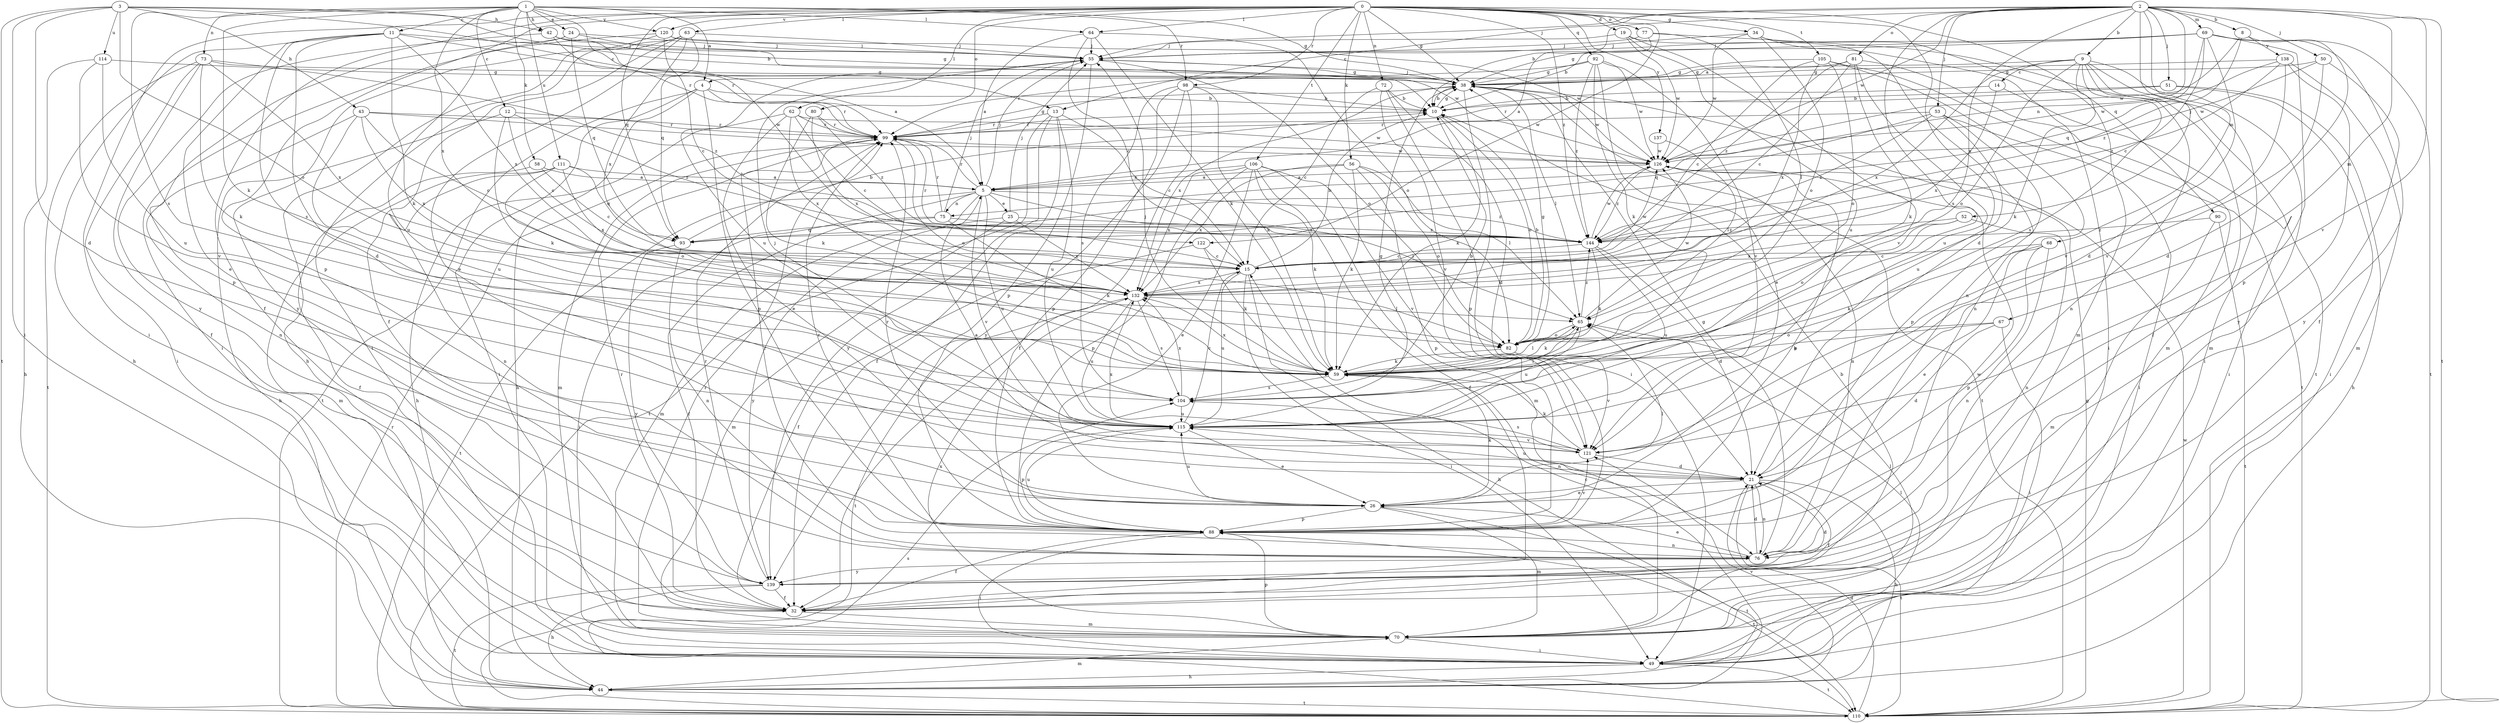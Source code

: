 strict digraph  {
0;
1;
2;
3;
4;
5;
8;
9;
10;
11;
12;
13;
14;
15;
19;
21;
24;
25;
26;
32;
34;
38;
42;
43;
44;
49;
50;
51;
52;
53;
55;
56;
58;
59;
62;
63;
64;
65;
67;
68;
69;
70;
72;
73;
75;
76;
77;
80;
81;
82;
88;
90;
92;
93;
98;
99;
104;
105;
106;
110;
111;
114;
115;
120;
121;
122;
126;
132;
137;
138;
139;
144;
0 -> 19  [label=d];
0 -> 21  [label=d];
0 -> 32  [label=f];
0 -> 34  [label=g];
0 -> 38  [label=g];
0 -> 49  [label=i];
0 -> 56  [label=k];
0 -> 62  [label=l];
0 -> 63  [label=l];
0 -> 64  [label=l];
0 -> 72  [label=n];
0 -> 77  [label=o];
0 -> 80  [label=o];
0 -> 88  [label=p];
0 -> 90  [label=q];
0 -> 92  [label=q];
0 -> 93  [label=q];
0 -> 98  [label=r];
0 -> 105  [label=t];
0 -> 106  [label=t];
0 -> 120  [label=v];
0 -> 122  [label=w];
0 -> 137  [label=y];
0 -> 144  [label=z];
1 -> 4  [label=a];
1 -> 11  [label=c];
1 -> 12  [label=c];
1 -> 24  [label=e];
1 -> 38  [label=g];
1 -> 42  [label=h];
1 -> 58  [label=k];
1 -> 59  [label=k];
1 -> 64  [label=l];
1 -> 73  [label=n];
1 -> 98  [label=r];
1 -> 104  [label=s];
1 -> 111  [label=u];
1 -> 120  [label=v];
1 -> 122  [label=w];
1 -> 132  [label=x];
2 -> 8  [label=b];
2 -> 9  [label=b];
2 -> 10  [label=b];
2 -> 13  [label=c];
2 -> 50  [label=j];
2 -> 51  [label=j];
2 -> 52  [label=j];
2 -> 53  [label=j];
2 -> 55  [label=j];
2 -> 67  [label=m];
2 -> 68  [label=m];
2 -> 69  [label=m];
2 -> 75  [label=n];
2 -> 81  [label=o];
2 -> 104  [label=s];
2 -> 110  [label=t];
2 -> 121  [label=v];
2 -> 126  [label=w];
2 -> 132  [label=x];
3 -> 10  [label=b];
3 -> 13  [label=c];
3 -> 21  [label=d];
3 -> 42  [label=h];
3 -> 43  [label=h];
3 -> 49  [label=i];
3 -> 82  [label=o];
3 -> 110  [label=t];
3 -> 114  [label=u];
4 -> 10  [label=b];
4 -> 44  [label=h];
4 -> 49  [label=i];
4 -> 88  [label=p];
4 -> 99  [label=r];
4 -> 110  [label=t];
5 -> 25  [label=e];
5 -> 49  [label=i];
5 -> 55  [label=j];
5 -> 65  [label=l];
5 -> 70  [label=m];
5 -> 75  [label=n];
5 -> 99  [label=r];
5 -> 110  [label=t];
5 -> 115  [label=u];
5 -> 121  [label=v];
5 -> 144  [label=z];
8 -> 21  [label=d];
8 -> 126  [label=w];
8 -> 138  [label=y];
8 -> 144  [label=z];
9 -> 4  [label=a];
9 -> 14  [label=c];
9 -> 32  [label=f];
9 -> 49  [label=i];
9 -> 59  [label=k];
9 -> 70  [label=m];
9 -> 76  [label=n];
9 -> 82  [label=o];
9 -> 104  [label=s];
9 -> 132  [label=x];
10 -> 38  [label=g];
10 -> 59  [label=k];
10 -> 82  [label=o];
10 -> 99  [label=r];
11 -> 21  [label=d];
11 -> 26  [label=e];
11 -> 44  [label=h];
11 -> 55  [label=j];
11 -> 59  [label=k];
11 -> 99  [label=r];
11 -> 104  [label=s];
11 -> 132  [label=x];
12 -> 15  [label=c];
12 -> 44  [label=h];
12 -> 59  [label=k];
12 -> 99  [label=r];
12 -> 144  [label=z];
13 -> 15  [label=c];
13 -> 32  [label=f];
13 -> 99  [label=r];
13 -> 110  [label=t];
13 -> 115  [label=u];
13 -> 139  [label=y];
14 -> 10  [label=b];
14 -> 49  [label=i];
14 -> 132  [label=x];
15 -> 10  [label=b];
15 -> 44  [label=h];
15 -> 49  [label=i];
15 -> 115  [label=u];
15 -> 126  [label=w];
15 -> 132  [label=x];
19 -> 55  [label=j];
19 -> 76  [label=n];
19 -> 115  [label=u];
19 -> 121  [label=v];
19 -> 126  [label=w];
21 -> 5  [label=a];
21 -> 26  [label=e];
21 -> 32  [label=f];
21 -> 44  [label=h];
21 -> 76  [label=n];
21 -> 110  [label=t];
21 -> 115  [label=u];
24 -> 55  [label=j];
24 -> 88  [label=p];
24 -> 93  [label=q];
24 -> 115  [label=u];
24 -> 126  [label=w];
25 -> 55  [label=j];
25 -> 70  [label=m];
25 -> 132  [label=x];
25 -> 139  [label=y];
25 -> 144  [label=z];
26 -> 59  [label=k];
26 -> 65  [label=l];
26 -> 70  [label=m];
26 -> 88  [label=p];
26 -> 99  [label=r];
26 -> 110  [label=t];
26 -> 115  [label=u];
32 -> 65  [label=l];
32 -> 70  [label=m];
32 -> 99  [label=r];
34 -> 49  [label=i];
34 -> 55  [label=j];
34 -> 70  [label=m];
34 -> 82  [label=o];
34 -> 126  [label=w];
38 -> 10  [label=b];
38 -> 55  [label=j];
38 -> 65  [label=l];
38 -> 88  [label=p];
38 -> 110  [label=t];
38 -> 126  [label=w];
38 -> 132  [label=x];
42 -> 5  [label=a];
42 -> 38  [label=g];
42 -> 55  [label=j];
42 -> 99  [label=r];
42 -> 139  [label=y];
43 -> 15  [label=c];
43 -> 76  [label=n];
43 -> 99  [label=r];
43 -> 115  [label=u];
43 -> 126  [label=w];
43 -> 132  [label=x];
44 -> 15  [label=c];
44 -> 70  [label=m];
44 -> 110  [label=t];
44 -> 121  [label=v];
49 -> 44  [label=h];
49 -> 65  [label=l];
49 -> 110  [label=t];
50 -> 38  [label=g];
50 -> 121  [label=v];
50 -> 126  [label=w];
50 -> 139  [label=y];
51 -> 10  [label=b];
51 -> 44  [label=h];
51 -> 49  [label=i];
51 -> 99  [label=r];
52 -> 76  [label=n];
52 -> 82  [label=o];
52 -> 132  [label=x];
52 -> 144  [label=z];
53 -> 49  [label=i];
53 -> 88  [label=p];
53 -> 93  [label=q];
53 -> 99  [label=r];
53 -> 115  [label=u];
53 -> 144  [label=z];
55 -> 38  [label=g];
55 -> 82  [label=o];
55 -> 88  [label=p];
55 -> 115  [label=u];
56 -> 5  [label=a];
56 -> 59  [label=k];
56 -> 65  [label=l];
56 -> 82  [label=o];
56 -> 88  [label=p];
56 -> 132  [label=x];
58 -> 5  [label=a];
58 -> 15  [label=c];
58 -> 32  [label=f];
59 -> 55  [label=j];
59 -> 65  [label=l];
59 -> 76  [label=n];
59 -> 104  [label=s];
59 -> 132  [label=x];
62 -> 15  [label=c];
62 -> 26  [label=e];
62 -> 44  [label=h];
62 -> 99  [label=r];
62 -> 126  [label=w];
62 -> 132  [label=x];
63 -> 26  [label=e];
63 -> 32  [label=f];
63 -> 44  [label=h];
63 -> 49  [label=i];
63 -> 55  [label=j];
63 -> 93  [label=q];
63 -> 132  [label=x];
64 -> 5  [label=a];
64 -> 15  [label=c];
64 -> 55  [label=j];
64 -> 59  [label=k];
64 -> 82  [label=o];
65 -> 59  [label=k];
65 -> 82  [label=o];
65 -> 115  [label=u];
65 -> 126  [label=w];
65 -> 144  [label=z];
67 -> 21  [label=d];
67 -> 49  [label=i];
67 -> 59  [label=k];
67 -> 82  [label=o];
68 -> 15  [label=c];
68 -> 26  [label=e];
68 -> 59  [label=k];
68 -> 76  [label=n];
68 -> 88  [label=p];
69 -> 10  [label=b];
69 -> 15  [label=c];
69 -> 21  [label=d];
69 -> 32  [label=f];
69 -> 38  [label=g];
69 -> 55  [label=j];
69 -> 88  [label=p];
69 -> 93  [label=q];
69 -> 110  [label=t];
70 -> 10  [label=b];
70 -> 49  [label=i];
70 -> 88  [label=p];
70 -> 99  [label=r];
70 -> 132  [label=x];
72 -> 10  [label=b];
72 -> 15  [label=c];
72 -> 21  [label=d];
72 -> 49  [label=i];
72 -> 121  [label=v];
73 -> 32  [label=f];
73 -> 38  [label=g];
73 -> 49  [label=i];
73 -> 59  [label=k];
73 -> 110  [label=t];
73 -> 132  [label=x];
73 -> 144  [label=z];
75 -> 32  [label=f];
75 -> 55  [label=j];
75 -> 59  [label=k];
75 -> 93  [label=q];
75 -> 99  [label=r];
75 -> 144  [label=z];
76 -> 21  [label=d];
76 -> 26  [label=e];
76 -> 38  [label=g];
76 -> 99  [label=r];
76 -> 139  [label=y];
77 -> 5  [label=a];
77 -> 55  [label=j];
77 -> 65  [label=l];
77 -> 110  [label=t];
80 -> 59  [label=k];
80 -> 99  [label=r];
80 -> 132  [label=x];
80 -> 144  [label=z];
81 -> 15  [label=c];
81 -> 38  [label=g];
81 -> 59  [label=k];
81 -> 70  [label=m];
81 -> 115  [label=u];
81 -> 144  [label=z];
82 -> 10  [label=b];
82 -> 38  [label=g];
82 -> 59  [label=k];
82 -> 121  [label=v];
88 -> 32  [label=f];
88 -> 49  [label=i];
88 -> 76  [label=n];
88 -> 99  [label=r];
88 -> 110  [label=t];
88 -> 115  [label=u];
88 -> 121  [label=v];
90 -> 70  [label=m];
90 -> 110  [label=t];
90 -> 144  [label=z];
92 -> 26  [label=e];
92 -> 38  [label=g];
92 -> 59  [label=k];
92 -> 99  [label=r];
92 -> 121  [label=v];
92 -> 126  [label=w];
92 -> 144  [label=z];
93 -> 10  [label=b];
93 -> 76  [label=n];
93 -> 139  [label=y];
98 -> 10  [label=b];
98 -> 32  [label=f];
98 -> 59  [label=k];
98 -> 88  [label=p];
98 -> 104  [label=s];
98 -> 139  [label=y];
99 -> 38  [label=g];
99 -> 70  [label=m];
99 -> 82  [label=o];
99 -> 126  [label=w];
104 -> 10  [label=b];
104 -> 65  [label=l];
104 -> 115  [label=u];
104 -> 132  [label=x];
105 -> 15  [label=c];
105 -> 38  [label=g];
105 -> 76  [label=n];
105 -> 82  [label=o];
105 -> 110  [label=t];
105 -> 132  [label=x];
106 -> 5  [label=a];
106 -> 26  [label=e];
106 -> 32  [label=f];
106 -> 59  [label=k];
106 -> 70  [label=m];
106 -> 88  [label=p];
106 -> 121  [label=v];
106 -> 132  [label=x];
110 -> 21  [label=d];
110 -> 38  [label=g];
110 -> 99  [label=r];
110 -> 104  [label=s];
110 -> 126  [label=w];
111 -> 5  [label=a];
111 -> 70  [label=m];
111 -> 76  [label=n];
111 -> 82  [label=o];
111 -> 93  [label=q];
111 -> 132  [label=x];
114 -> 38  [label=g];
114 -> 44  [label=h];
114 -> 115  [label=u];
114 -> 121  [label=v];
115 -> 15  [label=c];
115 -> 26  [label=e];
115 -> 38  [label=g];
115 -> 55  [label=j];
115 -> 88  [label=p];
115 -> 121  [label=v];
120 -> 15  [label=c];
120 -> 49  [label=i];
120 -> 55  [label=j];
120 -> 126  [label=w];
120 -> 139  [label=y];
121 -> 21  [label=d];
121 -> 59  [label=k];
121 -> 104  [label=s];
121 -> 132  [label=x];
122 -> 15  [label=c];
122 -> 32  [label=f];
122 -> 59  [label=k];
126 -> 5  [label=a];
126 -> 76  [label=n];
126 -> 88  [label=p];
126 -> 144  [label=z];
132 -> 65  [label=l];
132 -> 104  [label=s];
132 -> 110  [label=t];
132 -> 115  [label=u];
137 -> 65  [label=l];
137 -> 126  [label=w];
138 -> 38  [label=g];
138 -> 70  [label=m];
138 -> 121  [label=v];
138 -> 126  [label=w];
138 -> 139  [label=y];
138 -> 144  [label=z];
139 -> 21  [label=d];
139 -> 32  [label=f];
139 -> 44  [label=h];
139 -> 99  [label=r];
139 -> 110  [label=t];
139 -> 126  [label=w];
144 -> 15  [label=c];
144 -> 21  [label=d];
144 -> 59  [label=k];
144 -> 99  [label=r];
144 -> 115  [label=u];
144 -> 126  [label=w];
}
